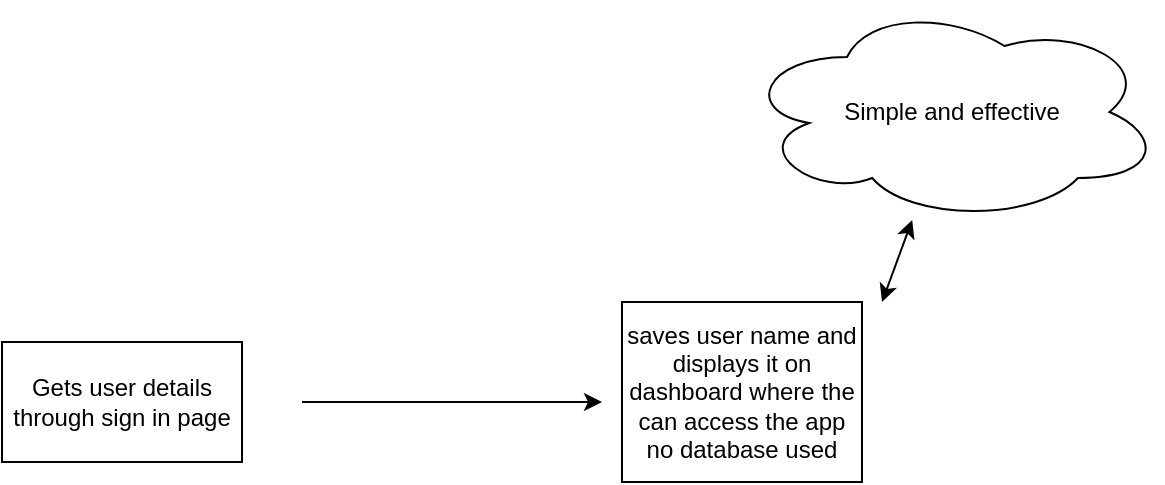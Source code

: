 <mxfile>
    <diagram id="2QNloUng2dpAEg5HAXte" name="Page-1">
        <mxGraphModel dx="886" dy="631" grid="1" gridSize="10" guides="1" tooltips="1" connect="1" arrows="1" fold="1" page="1" pageScale="1" pageWidth="850" pageHeight="1100" math="0" shadow="0">
            <root>
                <mxCell id="0"/>
                <mxCell id="1" parent="0"/>
                <mxCell id="2" value="Gets user details through sign in page" style="rounded=0;whiteSpace=wrap;html=1;" vertex="1" parent="1">
                    <mxGeometry x="150" y="230" width="120" height="60" as="geometry"/>
                </mxCell>
                <mxCell id="3" value="" style="endArrow=classic;html=1;" edge="1" parent="1">
                    <mxGeometry width="50" height="50" relative="1" as="geometry">
                        <mxPoint x="300" y="260" as="sourcePoint"/>
                        <mxPoint x="450" y="260" as="targetPoint"/>
                        <Array as="points">
                            <mxPoint x="330" y="260"/>
                        </Array>
                    </mxGeometry>
                </mxCell>
                <mxCell id="4" value="saves user name and displays it on dashboard where the can access the app no database used" style="rounded=0;whiteSpace=wrap;html=1;" vertex="1" parent="1">
                    <mxGeometry x="460" y="210" width="120" height="90" as="geometry"/>
                </mxCell>
                <mxCell id="5" value="Simple and effective" style="ellipse;shape=cloud;whiteSpace=wrap;html=1;" vertex="1" parent="1">
                    <mxGeometry x="520" y="60" width="210" height="110" as="geometry"/>
                </mxCell>
                <mxCell id="6" value="" style="endArrow=classic;startArrow=classic;html=1;" edge="1" parent="1" target="5">
                    <mxGeometry width="50" height="50" relative="1" as="geometry">
                        <mxPoint x="590" y="210" as="sourcePoint"/>
                        <mxPoint x="665" y="200" as="targetPoint"/>
                        <Array as="points"/>
                    </mxGeometry>
                </mxCell>
            </root>
        </mxGraphModel>
    </diagram>
</mxfile>